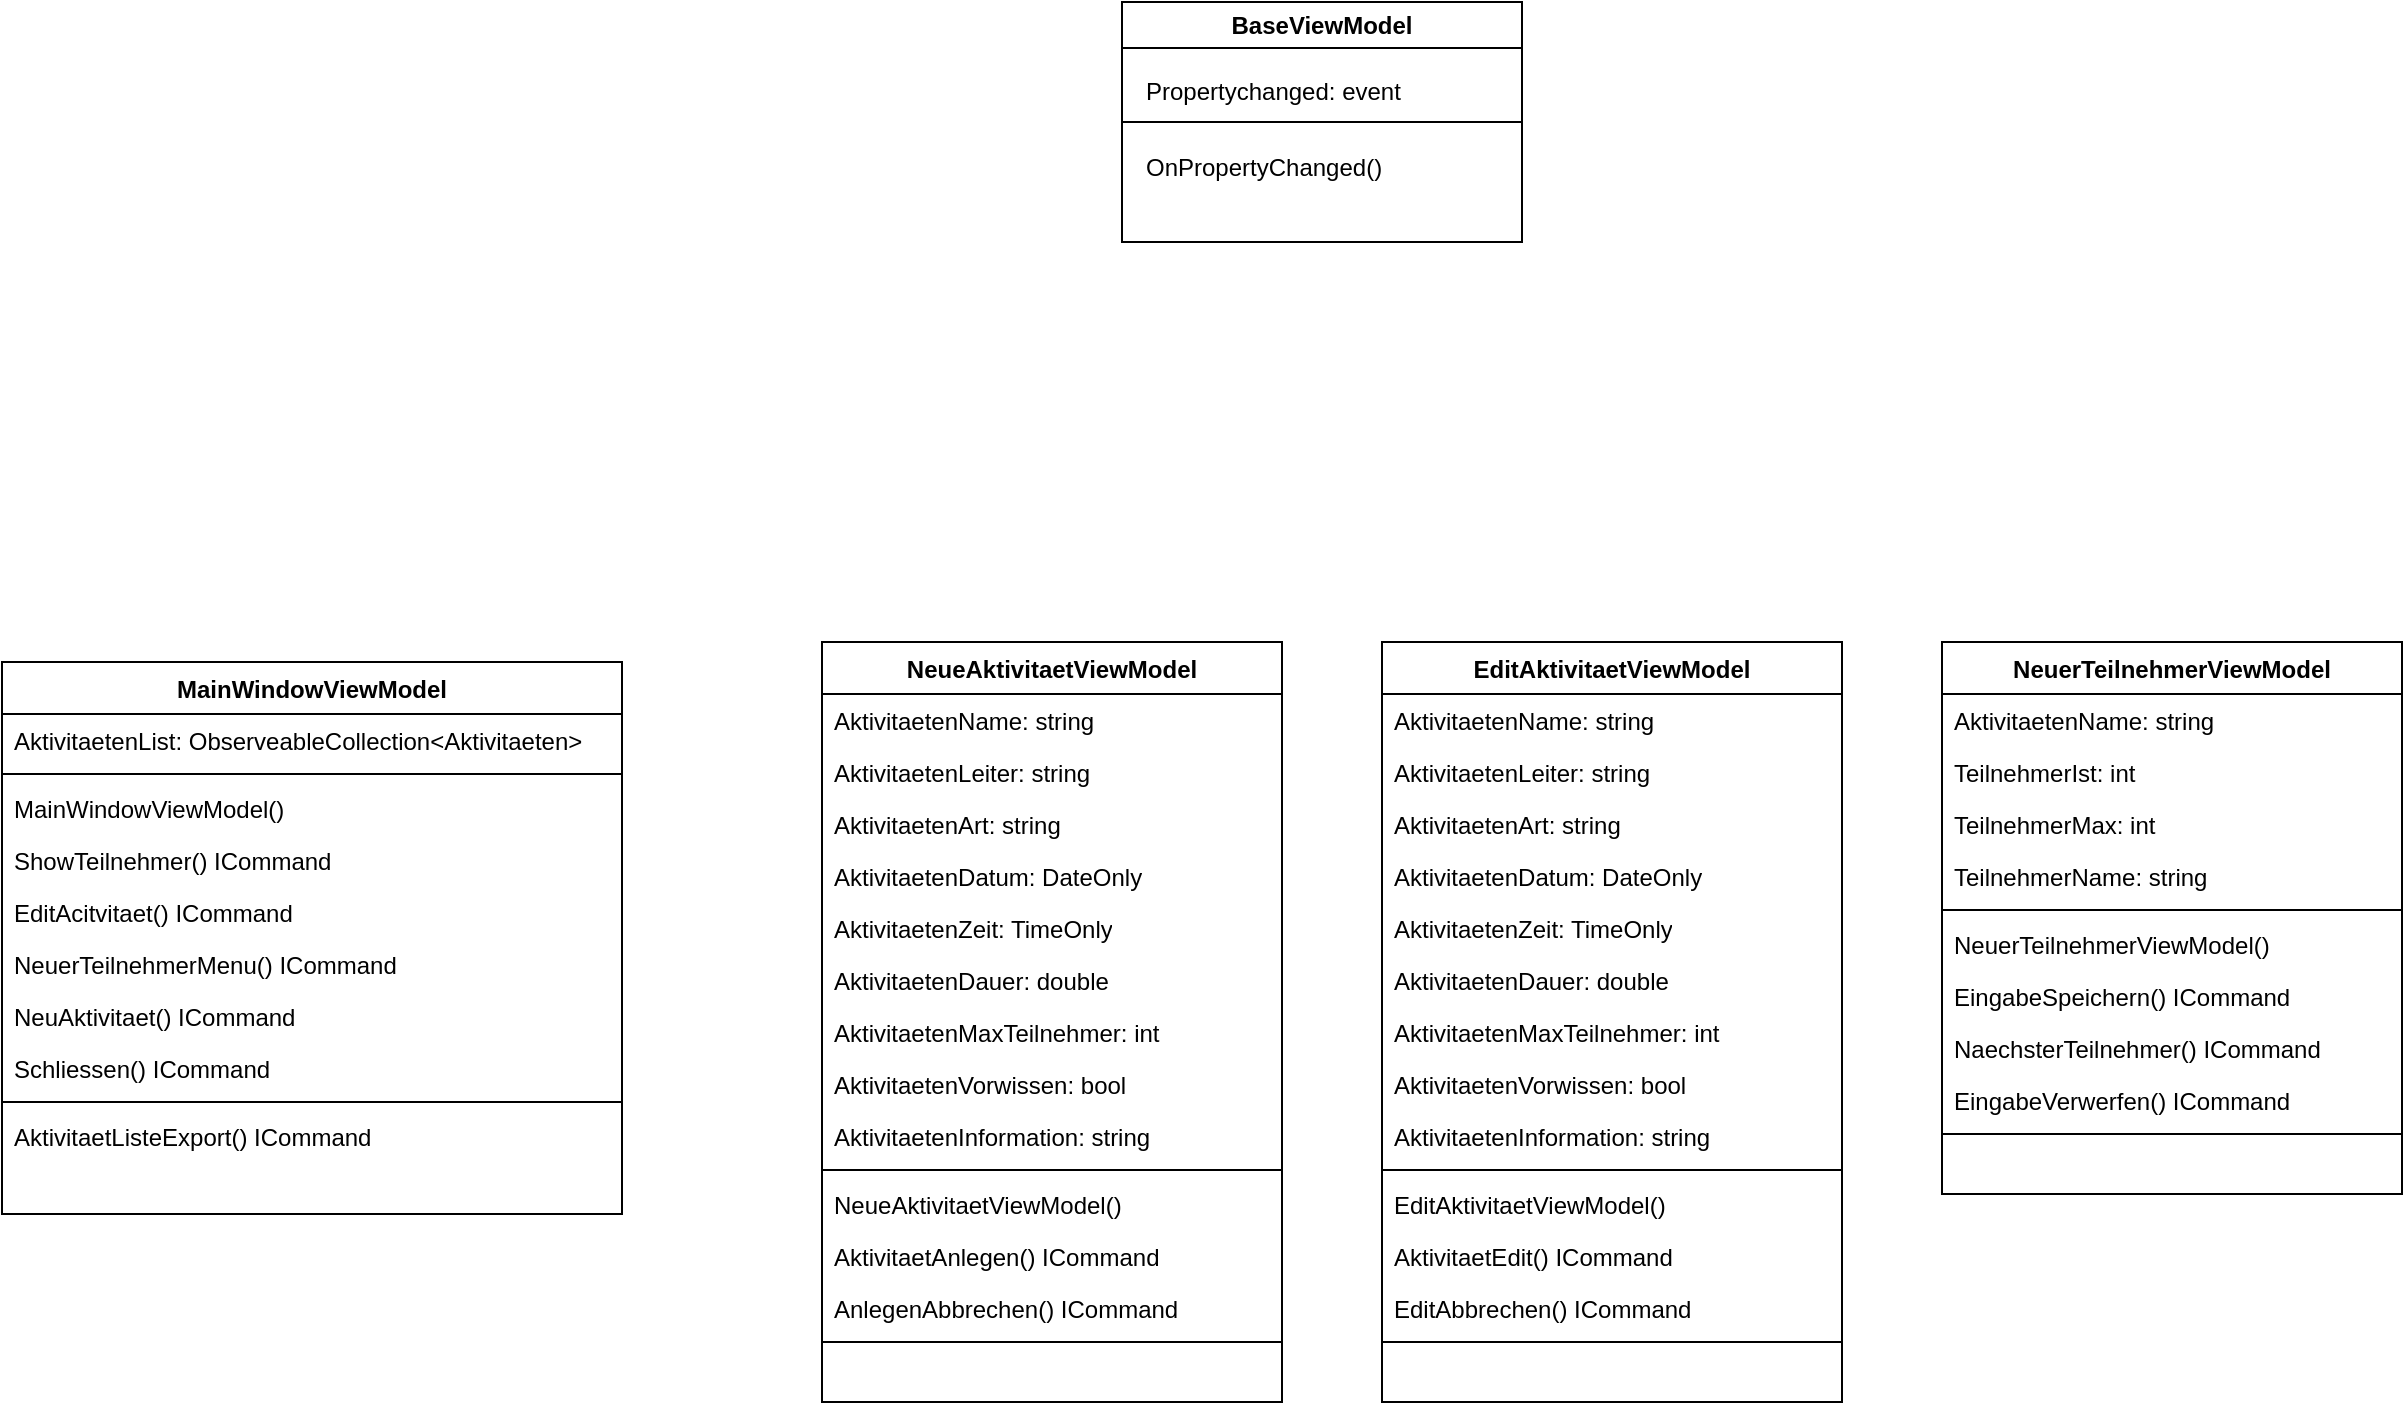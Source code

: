 <mxfile version="21.6.2" type="github">
  <diagram name="Page-1" id="RdVm4Sz-uKxTIq5BJe5c">
    <mxGraphModel dx="2074" dy="1153" grid="1" gridSize="10" guides="1" tooltips="1" connect="1" arrows="1" fold="1" page="1" pageScale="1" pageWidth="1654" pageHeight="1169" math="0" shadow="0">
      <root>
        <mxCell id="0" />
        <mxCell id="1" parent="0" />
        <mxCell id="Tb_Kh7ZDN0dCihc9eWvm-25" value="BaseViewModel" style="swimlane;whiteSpace=wrap;html=1;" parent="1" vertex="1">
          <mxGeometry x="630" y="40" width="200" height="120" as="geometry" />
        </mxCell>
        <mxCell id="Tb_Kh7ZDN0dCihc9eWvm-26" value="&lt;div align=&quot;left&quot;&gt;Propertychanged: event&lt;/div&gt;" style="text;html=1;align=left;verticalAlign=middle;resizable=0;points=[];autosize=1;strokeColor=none;fillColor=none;" parent="Tb_Kh7ZDN0dCihc9eWvm-25" vertex="1">
          <mxGeometry x="10" y="30" width="150" height="30" as="geometry" />
        </mxCell>
        <mxCell id="Tb_Kh7ZDN0dCihc9eWvm-27" value="" style="edgeStyle=none;orthogonalLoop=1;jettySize=auto;html=1;rounded=0;endArrow=none;endFill=0;" parent="Tb_Kh7ZDN0dCihc9eWvm-25" edge="1">
          <mxGeometry width="100" relative="1" as="geometry">
            <mxPoint y="60" as="sourcePoint" />
            <mxPoint x="200" y="60" as="targetPoint" />
            <Array as="points">
              <mxPoint x="100" y="60" />
            </Array>
          </mxGeometry>
        </mxCell>
        <mxCell id="Tb_Kh7ZDN0dCihc9eWvm-28" value="&lt;div align=&quot;left&quot;&gt;OnPropertyChanged()&lt;/div&gt;" style="text;html=1;align=left;verticalAlign=middle;resizable=0;points=[];autosize=1;strokeColor=none;fillColor=none;" parent="Tb_Kh7ZDN0dCihc9eWvm-25" vertex="1">
          <mxGeometry x="10" y="68" width="140" height="30" as="geometry" />
        </mxCell>
        <mxCell id="Tb_Kh7ZDN0dCihc9eWvm-29" value="NeueAktivitaetViewModel" style="swimlane;fontStyle=1;align=center;verticalAlign=top;childLayout=stackLayout;horizontal=1;startSize=26;horizontalStack=0;resizeParent=1;resizeParentMax=0;resizeLast=0;collapsible=1;marginBottom=0;whiteSpace=wrap;html=1;" parent="1" vertex="1">
          <mxGeometry x="480" y="360" width="230" height="380" as="geometry" />
        </mxCell>
        <mxCell id="Tb_Kh7ZDN0dCihc9eWvm-30" value="AktivitaetenName: string" style="text;strokeColor=none;fillColor=none;align=left;verticalAlign=top;spacingLeft=4;spacingRight=4;overflow=hidden;rotatable=0;points=[[0,0.5],[1,0.5]];portConstraint=eastwest;whiteSpace=wrap;html=1;" parent="Tb_Kh7ZDN0dCihc9eWvm-29" vertex="1">
          <mxGeometry y="26" width="230" height="26" as="geometry" />
        </mxCell>
        <mxCell id="Tb_Kh7ZDN0dCihc9eWvm-70" value="AktivitaetenLeiter: string" style="text;strokeColor=none;fillColor=none;align=left;verticalAlign=top;spacingLeft=4;spacingRight=4;overflow=hidden;rotatable=0;points=[[0,0.5],[1,0.5]];portConstraint=eastwest;whiteSpace=wrap;html=1;" parent="Tb_Kh7ZDN0dCihc9eWvm-29" vertex="1">
          <mxGeometry y="52" width="230" height="26" as="geometry" />
        </mxCell>
        <mxCell id="Tb_Kh7ZDN0dCihc9eWvm-69" value="AktivitaetenArt: string" style="text;strokeColor=none;fillColor=none;align=left;verticalAlign=top;spacingLeft=4;spacingRight=4;overflow=hidden;rotatable=0;points=[[0,0.5],[1,0.5]];portConstraint=eastwest;whiteSpace=wrap;html=1;" parent="Tb_Kh7ZDN0dCihc9eWvm-29" vertex="1">
          <mxGeometry y="78" width="230" height="26" as="geometry" />
        </mxCell>
        <mxCell id="Tb_Kh7ZDN0dCihc9eWvm-68" value="AktivitaetenDatum: DateOnly" style="text;strokeColor=none;fillColor=none;align=left;verticalAlign=top;spacingLeft=4;spacingRight=4;overflow=hidden;rotatable=0;points=[[0,0.5],[1,0.5]];portConstraint=eastwest;whiteSpace=wrap;html=1;" parent="Tb_Kh7ZDN0dCihc9eWvm-29" vertex="1">
          <mxGeometry y="104" width="230" height="26" as="geometry" />
        </mxCell>
        <mxCell id="Tb_Kh7ZDN0dCihc9eWvm-67" value="AktivitaetenZeit: TimeOnly" style="text;strokeColor=none;fillColor=none;align=left;verticalAlign=top;spacingLeft=4;spacingRight=4;overflow=hidden;rotatable=0;points=[[0,0.5],[1,0.5]];portConstraint=eastwest;whiteSpace=wrap;html=1;" parent="Tb_Kh7ZDN0dCihc9eWvm-29" vertex="1">
          <mxGeometry y="130" width="230" height="26" as="geometry" />
        </mxCell>
        <mxCell id="Tb_Kh7ZDN0dCihc9eWvm-66" value="AktivitaetenDauer: double" style="text;strokeColor=none;fillColor=none;align=left;verticalAlign=top;spacingLeft=4;spacingRight=4;overflow=hidden;rotatable=0;points=[[0,0.5],[1,0.5]];portConstraint=eastwest;whiteSpace=wrap;html=1;" parent="Tb_Kh7ZDN0dCihc9eWvm-29" vertex="1">
          <mxGeometry y="156" width="230" height="26" as="geometry" />
        </mxCell>
        <mxCell id="Tb_Kh7ZDN0dCihc9eWvm-65" value="AktivitaetenMaxTeilnehmer: int" style="text;strokeColor=none;fillColor=none;align=left;verticalAlign=top;spacingLeft=4;spacingRight=4;overflow=hidden;rotatable=0;points=[[0,0.5],[1,0.5]];portConstraint=eastwest;whiteSpace=wrap;html=1;" parent="Tb_Kh7ZDN0dCihc9eWvm-29" vertex="1">
          <mxGeometry y="182" width="230" height="26" as="geometry" />
        </mxCell>
        <mxCell id="Tb_Kh7ZDN0dCihc9eWvm-64" value="AktivitaetenVorwissen: bool" style="text;strokeColor=none;fillColor=none;align=left;verticalAlign=top;spacingLeft=4;spacingRight=4;overflow=hidden;rotatable=0;points=[[0,0.5],[1,0.5]];portConstraint=eastwest;whiteSpace=wrap;html=1;" parent="Tb_Kh7ZDN0dCihc9eWvm-29" vertex="1">
          <mxGeometry y="208" width="230" height="26" as="geometry" />
        </mxCell>
        <mxCell id="Tb_Kh7ZDN0dCihc9eWvm-71" value="AktivitaetenInformation: string" style="text;strokeColor=none;fillColor=none;align=left;verticalAlign=top;spacingLeft=4;spacingRight=4;overflow=hidden;rotatable=0;points=[[0,0.5],[1,0.5]];portConstraint=eastwest;whiteSpace=wrap;html=1;" parent="Tb_Kh7ZDN0dCihc9eWvm-29" vertex="1">
          <mxGeometry y="234" width="230" height="26" as="geometry" />
        </mxCell>
        <mxCell id="Tb_Kh7ZDN0dCihc9eWvm-31" value="" style="line;strokeWidth=1;fillColor=none;align=left;verticalAlign=middle;spacingTop=-1;spacingLeft=3;spacingRight=3;rotatable=0;labelPosition=right;points=[];portConstraint=eastwest;strokeColor=inherit;" parent="Tb_Kh7ZDN0dCihc9eWvm-29" vertex="1">
          <mxGeometry y="260" width="230" height="8" as="geometry" />
        </mxCell>
        <mxCell id="Tb_Kh7ZDN0dCihc9eWvm-32" value="NeueAktivitaetViewModel()" style="text;strokeColor=none;fillColor=none;align=left;verticalAlign=top;spacingLeft=4;spacingRight=4;overflow=hidden;rotatable=0;points=[[0,0.5],[1,0.5]];portConstraint=eastwest;whiteSpace=wrap;html=1;" parent="Tb_Kh7ZDN0dCihc9eWvm-29" vertex="1">
          <mxGeometry y="268" width="230" height="26" as="geometry" />
        </mxCell>
        <mxCell id="Tb_Kh7ZDN0dCihc9eWvm-38" value="AktivitaetAnlegen() ICommand" style="text;strokeColor=none;fillColor=none;align=left;verticalAlign=top;spacingLeft=4;spacingRight=4;overflow=hidden;rotatable=0;points=[[0,0.5],[1,0.5]];portConstraint=eastwest;whiteSpace=wrap;html=1;" parent="Tb_Kh7ZDN0dCihc9eWvm-29" vertex="1">
          <mxGeometry y="294" width="230" height="26" as="geometry" />
        </mxCell>
        <mxCell id="Tb_Kh7ZDN0dCihc9eWvm-37" value="AnlegenAbbrechen() ICommand" style="text;strokeColor=none;fillColor=none;align=left;verticalAlign=top;spacingLeft=4;spacingRight=4;overflow=hidden;rotatable=0;points=[[0,0.5],[1,0.5]];portConstraint=eastwest;whiteSpace=wrap;html=1;" parent="Tb_Kh7ZDN0dCihc9eWvm-29" vertex="1">
          <mxGeometry y="320" width="230" height="26" as="geometry" />
        </mxCell>
        <mxCell id="Tb_Kh7ZDN0dCihc9eWvm-41" value="" style="line;strokeWidth=1;fillColor=none;align=left;verticalAlign=middle;spacingTop=-1;spacingLeft=3;spacingRight=3;rotatable=0;labelPosition=right;points=[];portConstraint=eastwest;strokeColor=inherit;" parent="Tb_Kh7ZDN0dCihc9eWvm-29" vertex="1">
          <mxGeometry y="346" width="230" height="8" as="geometry" />
        </mxCell>
        <mxCell id="Tb_Kh7ZDN0dCihc9eWvm-39" style="text;strokeColor=none;fillColor=none;align=left;verticalAlign=top;spacingLeft=4;spacingRight=4;overflow=hidden;rotatable=0;points=[[0,0.5],[1,0.5]];portConstraint=eastwest;whiteSpace=wrap;html=1;" parent="Tb_Kh7ZDN0dCihc9eWvm-29" vertex="1">
          <mxGeometry y="354" width="230" height="26" as="geometry" />
        </mxCell>
        <mxCell id="Tb_Kh7ZDN0dCihc9eWvm-53" value="MainWindowViewModel" style="swimlane;fontStyle=1;align=center;verticalAlign=top;childLayout=stackLayout;horizontal=1;startSize=26;horizontalStack=0;resizeParent=1;resizeParentMax=0;resizeLast=0;collapsible=1;marginBottom=0;whiteSpace=wrap;html=1;" parent="1" vertex="1">
          <mxGeometry x="70" y="370" width="310" height="276" as="geometry" />
        </mxCell>
        <mxCell id="Tb_Kh7ZDN0dCihc9eWvm-54" value="AktivitaetenList: ObserveableCollection&amp;lt;Aktivitaeten&amp;gt;" style="text;strokeColor=none;fillColor=none;align=left;verticalAlign=top;spacingLeft=4;spacingRight=4;overflow=hidden;rotatable=0;points=[[0,0.5],[1,0.5]];portConstraint=eastwest;whiteSpace=wrap;html=1;" parent="Tb_Kh7ZDN0dCihc9eWvm-53" vertex="1">
          <mxGeometry y="26" width="310" height="26" as="geometry" />
        </mxCell>
        <mxCell id="Tb_Kh7ZDN0dCihc9eWvm-55" value="" style="line;strokeWidth=1;fillColor=none;align=left;verticalAlign=middle;spacingTop=-1;spacingLeft=3;spacingRight=3;rotatable=0;labelPosition=right;points=[];portConstraint=eastwest;strokeColor=inherit;" parent="Tb_Kh7ZDN0dCihc9eWvm-53" vertex="1">
          <mxGeometry y="52" width="310" height="8" as="geometry" />
        </mxCell>
        <mxCell id="Tb_Kh7ZDN0dCihc9eWvm-56" value="MainWindowViewModel()" style="text;strokeColor=none;fillColor=none;align=left;verticalAlign=top;spacingLeft=4;spacingRight=4;overflow=hidden;rotatable=0;points=[[0,0.5],[1,0.5]];portConstraint=eastwest;whiteSpace=wrap;html=1;" parent="Tb_Kh7ZDN0dCihc9eWvm-53" vertex="1">
          <mxGeometry y="60" width="310" height="26" as="geometry" />
        </mxCell>
        <mxCell id="Tb_Kh7ZDN0dCihc9eWvm-57" value="ShowTeilnehmer() ICommand" style="text;strokeColor=none;fillColor=none;align=left;verticalAlign=top;spacingLeft=4;spacingRight=4;overflow=hidden;rotatable=0;points=[[0,0.5],[1,0.5]];portConstraint=eastwest;whiteSpace=wrap;html=1;" parent="Tb_Kh7ZDN0dCihc9eWvm-53" vertex="1">
          <mxGeometry y="86" width="310" height="26" as="geometry" />
        </mxCell>
        <mxCell id="Tb_Kh7ZDN0dCihc9eWvm-58" value="EditAcitvitaet() ICommand" style="text;strokeColor=none;fillColor=none;align=left;verticalAlign=top;spacingLeft=4;spacingRight=4;overflow=hidden;rotatable=0;points=[[0,0.5],[1,0.5]];portConstraint=eastwest;whiteSpace=wrap;html=1;" parent="Tb_Kh7ZDN0dCihc9eWvm-53" vertex="1">
          <mxGeometry y="112" width="310" height="26" as="geometry" />
        </mxCell>
        <mxCell id="Tb_Kh7ZDN0dCihc9eWvm-59" value="NeuerTeilnehmerMenu() ICommand" style="text;strokeColor=none;fillColor=none;align=left;verticalAlign=top;spacingLeft=4;spacingRight=4;overflow=hidden;rotatable=0;points=[[0,0.5],[1,0.5]];portConstraint=eastwest;whiteSpace=wrap;html=1;" parent="Tb_Kh7ZDN0dCihc9eWvm-53" vertex="1">
          <mxGeometry y="138" width="310" height="26" as="geometry" />
        </mxCell>
        <mxCell id="Tb_Kh7ZDN0dCihc9eWvm-60" value="NeuAktivitaet() ICommand" style="text;strokeColor=none;fillColor=none;align=left;verticalAlign=top;spacingLeft=4;spacingRight=4;overflow=hidden;rotatable=0;points=[[0,0.5],[1,0.5]];portConstraint=eastwest;whiteSpace=wrap;html=1;" parent="Tb_Kh7ZDN0dCihc9eWvm-53" vertex="1">
          <mxGeometry y="164" width="310" height="26" as="geometry" />
        </mxCell>
        <mxCell id="oz02Voas3NL-4zCet6B7-17" value="Schliessen() ICommand" style="text;strokeColor=none;fillColor=none;align=left;verticalAlign=top;spacingLeft=4;spacingRight=4;overflow=hidden;rotatable=0;points=[[0,0.5],[1,0.5]];portConstraint=eastwest;whiteSpace=wrap;html=1;" vertex="1" parent="Tb_Kh7ZDN0dCihc9eWvm-53">
          <mxGeometry y="190" width="310" height="26" as="geometry" />
        </mxCell>
        <mxCell id="Tb_Kh7ZDN0dCihc9eWvm-61" value="" style="line;strokeWidth=1;fillColor=none;align=left;verticalAlign=middle;spacingTop=-1;spacingLeft=3;spacingRight=3;rotatable=0;labelPosition=right;points=[];portConstraint=eastwest;strokeColor=inherit;" parent="Tb_Kh7ZDN0dCihc9eWvm-53" vertex="1">
          <mxGeometry y="216" width="310" height="8" as="geometry" />
        </mxCell>
        <mxCell id="Tb_Kh7ZDN0dCihc9eWvm-62" value="AktivitaetListeExport() ICommand" style="text;strokeColor=none;fillColor=none;align=left;verticalAlign=top;spacingLeft=4;spacingRight=4;overflow=hidden;rotatable=0;points=[[0,0.5],[1,0.5]];portConstraint=eastwest;whiteSpace=wrap;html=1;" parent="Tb_Kh7ZDN0dCihc9eWvm-53" vertex="1">
          <mxGeometry y="224" width="310" height="26" as="geometry" />
        </mxCell>
        <mxCell id="Tb_Kh7ZDN0dCihc9eWvm-63" style="text;strokeColor=none;fillColor=none;align=left;verticalAlign=top;spacingLeft=4;spacingRight=4;overflow=hidden;rotatable=0;points=[[0,0.5],[1,0.5]];portConstraint=eastwest;whiteSpace=wrap;html=1;" parent="Tb_Kh7ZDN0dCihc9eWvm-53" vertex="1">
          <mxGeometry y="250" width="310" height="26" as="geometry" />
        </mxCell>
        <mxCell id="oz02Voas3NL-4zCet6B7-1" value="EditAktivitaetViewModel" style="swimlane;fontStyle=1;align=center;verticalAlign=top;childLayout=stackLayout;horizontal=1;startSize=26;horizontalStack=0;resizeParent=1;resizeParentMax=0;resizeLast=0;collapsible=1;marginBottom=0;whiteSpace=wrap;html=1;" vertex="1" parent="1">
          <mxGeometry x="760" y="360" width="230" height="380" as="geometry" />
        </mxCell>
        <mxCell id="oz02Voas3NL-4zCet6B7-2" value="AktivitaetenName: string" style="text;strokeColor=none;fillColor=none;align=left;verticalAlign=top;spacingLeft=4;spacingRight=4;overflow=hidden;rotatable=0;points=[[0,0.5],[1,0.5]];portConstraint=eastwest;whiteSpace=wrap;html=1;" vertex="1" parent="oz02Voas3NL-4zCet6B7-1">
          <mxGeometry y="26" width="230" height="26" as="geometry" />
        </mxCell>
        <mxCell id="oz02Voas3NL-4zCet6B7-3" value="AktivitaetenLeiter: string" style="text;strokeColor=none;fillColor=none;align=left;verticalAlign=top;spacingLeft=4;spacingRight=4;overflow=hidden;rotatable=0;points=[[0,0.5],[1,0.5]];portConstraint=eastwest;whiteSpace=wrap;html=1;" vertex="1" parent="oz02Voas3NL-4zCet6B7-1">
          <mxGeometry y="52" width="230" height="26" as="geometry" />
        </mxCell>
        <mxCell id="oz02Voas3NL-4zCet6B7-4" value="AktivitaetenArt: string" style="text;strokeColor=none;fillColor=none;align=left;verticalAlign=top;spacingLeft=4;spacingRight=4;overflow=hidden;rotatable=0;points=[[0,0.5],[1,0.5]];portConstraint=eastwest;whiteSpace=wrap;html=1;" vertex="1" parent="oz02Voas3NL-4zCet6B7-1">
          <mxGeometry y="78" width="230" height="26" as="geometry" />
        </mxCell>
        <mxCell id="oz02Voas3NL-4zCet6B7-5" value="AktivitaetenDatum: DateOnly" style="text;strokeColor=none;fillColor=none;align=left;verticalAlign=top;spacingLeft=4;spacingRight=4;overflow=hidden;rotatable=0;points=[[0,0.5],[1,0.5]];portConstraint=eastwest;whiteSpace=wrap;html=1;" vertex="1" parent="oz02Voas3NL-4zCet6B7-1">
          <mxGeometry y="104" width="230" height="26" as="geometry" />
        </mxCell>
        <mxCell id="oz02Voas3NL-4zCet6B7-6" value="AktivitaetenZeit: TimeOnly" style="text;strokeColor=none;fillColor=none;align=left;verticalAlign=top;spacingLeft=4;spacingRight=4;overflow=hidden;rotatable=0;points=[[0,0.5],[1,0.5]];portConstraint=eastwest;whiteSpace=wrap;html=1;" vertex="1" parent="oz02Voas3NL-4zCet6B7-1">
          <mxGeometry y="130" width="230" height="26" as="geometry" />
        </mxCell>
        <mxCell id="oz02Voas3NL-4zCet6B7-7" value="AktivitaetenDauer: double" style="text;strokeColor=none;fillColor=none;align=left;verticalAlign=top;spacingLeft=4;spacingRight=4;overflow=hidden;rotatable=0;points=[[0,0.5],[1,0.5]];portConstraint=eastwest;whiteSpace=wrap;html=1;" vertex="1" parent="oz02Voas3NL-4zCet6B7-1">
          <mxGeometry y="156" width="230" height="26" as="geometry" />
        </mxCell>
        <mxCell id="oz02Voas3NL-4zCet6B7-8" value="AktivitaetenMaxTeilnehmer: int" style="text;strokeColor=none;fillColor=none;align=left;verticalAlign=top;spacingLeft=4;spacingRight=4;overflow=hidden;rotatable=0;points=[[0,0.5],[1,0.5]];portConstraint=eastwest;whiteSpace=wrap;html=1;" vertex="1" parent="oz02Voas3NL-4zCet6B7-1">
          <mxGeometry y="182" width="230" height="26" as="geometry" />
        </mxCell>
        <mxCell id="oz02Voas3NL-4zCet6B7-9" value="AktivitaetenVorwissen: bool" style="text;strokeColor=none;fillColor=none;align=left;verticalAlign=top;spacingLeft=4;spacingRight=4;overflow=hidden;rotatable=0;points=[[0,0.5],[1,0.5]];portConstraint=eastwest;whiteSpace=wrap;html=1;" vertex="1" parent="oz02Voas3NL-4zCet6B7-1">
          <mxGeometry y="208" width="230" height="26" as="geometry" />
        </mxCell>
        <mxCell id="oz02Voas3NL-4zCet6B7-10" value="AktivitaetenInformation: string" style="text;strokeColor=none;fillColor=none;align=left;verticalAlign=top;spacingLeft=4;spacingRight=4;overflow=hidden;rotatable=0;points=[[0,0.5],[1,0.5]];portConstraint=eastwest;whiteSpace=wrap;html=1;" vertex="1" parent="oz02Voas3NL-4zCet6B7-1">
          <mxGeometry y="234" width="230" height="26" as="geometry" />
        </mxCell>
        <mxCell id="oz02Voas3NL-4zCet6B7-11" value="" style="line;strokeWidth=1;fillColor=none;align=left;verticalAlign=middle;spacingTop=-1;spacingLeft=3;spacingRight=3;rotatable=0;labelPosition=right;points=[];portConstraint=eastwest;strokeColor=inherit;" vertex="1" parent="oz02Voas3NL-4zCet6B7-1">
          <mxGeometry y="260" width="230" height="8" as="geometry" />
        </mxCell>
        <mxCell id="oz02Voas3NL-4zCet6B7-12" value="EditAktivitaetViewModel()" style="text;strokeColor=none;fillColor=none;align=left;verticalAlign=top;spacingLeft=4;spacingRight=4;overflow=hidden;rotatable=0;points=[[0,0.5],[1,0.5]];portConstraint=eastwest;whiteSpace=wrap;html=1;" vertex="1" parent="oz02Voas3NL-4zCet6B7-1">
          <mxGeometry y="268" width="230" height="26" as="geometry" />
        </mxCell>
        <mxCell id="oz02Voas3NL-4zCet6B7-13" value="AktivitaetEdit() ICommand" style="text;strokeColor=none;fillColor=none;align=left;verticalAlign=top;spacingLeft=4;spacingRight=4;overflow=hidden;rotatable=0;points=[[0,0.5],[1,0.5]];portConstraint=eastwest;whiteSpace=wrap;html=1;" vertex="1" parent="oz02Voas3NL-4zCet6B7-1">
          <mxGeometry y="294" width="230" height="26" as="geometry" />
        </mxCell>
        <mxCell id="oz02Voas3NL-4zCet6B7-14" value="EditAbbrechen() ICommand" style="text;strokeColor=none;fillColor=none;align=left;verticalAlign=top;spacingLeft=4;spacingRight=4;overflow=hidden;rotatable=0;points=[[0,0.5],[1,0.5]];portConstraint=eastwest;whiteSpace=wrap;html=1;" vertex="1" parent="oz02Voas3NL-4zCet6B7-1">
          <mxGeometry y="320" width="230" height="26" as="geometry" />
        </mxCell>
        <mxCell id="oz02Voas3NL-4zCet6B7-15" value="" style="line;strokeWidth=1;fillColor=none;align=left;verticalAlign=middle;spacingTop=-1;spacingLeft=3;spacingRight=3;rotatable=0;labelPosition=right;points=[];portConstraint=eastwest;strokeColor=inherit;" vertex="1" parent="oz02Voas3NL-4zCet6B7-1">
          <mxGeometry y="346" width="230" height="8" as="geometry" />
        </mxCell>
        <mxCell id="oz02Voas3NL-4zCet6B7-16" style="text;strokeColor=none;fillColor=none;align=left;verticalAlign=top;spacingLeft=4;spacingRight=4;overflow=hidden;rotatable=0;points=[[0,0.5],[1,0.5]];portConstraint=eastwest;whiteSpace=wrap;html=1;" vertex="1" parent="oz02Voas3NL-4zCet6B7-1">
          <mxGeometry y="354" width="230" height="26" as="geometry" />
        </mxCell>
        <mxCell id="oz02Voas3NL-4zCet6B7-18" value="NeuerTeilnehmerViewModel" style="swimlane;fontStyle=1;align=center;verticalAlign=top;childLayout=stackLayout;horizontal=1;startSize=26;horizontalStack=0;resizeParent=1;resizeParentMax=0;resizeLast=0;collapsible=1;marginBottom=0;whiteSpace=wrap;html=1;" vertex="1" parent="1">
          <mxGeometry x="1040" y="360" width="230" height="276" as="geometry" />
        </mxCell>
        <mxCell id="oz02Voas3NL-4zCet6B7-19" value="AktivitaetenName: string" style="text;strokeColor=none;fillColor=none;align=left;verticalAlign=top;spacingLeft=4;spacingRight=4;overflow=hidden;rotatable=0;points=[[0,0.5],[1,0.5]];portConstraint=eastwest;whiteSpace=wrap;html=1;" vertex="1" parent="oz02Voas3NL-4zCet6B7-18">
          <mxGeometry y="26" width="230" height="26" as="geometry" />
        </mxCell>
        <mxCell id="oz02Voas3NL-4zCet6B7-25" value="TeilnehmerIst: int" style="text;strokeColor=none;fillColor=none;align=left;verticalAlign=top;spacingLeft=4;spacingRight=4;overflow=hidden;rotatable=0;points=[[0,0.5],[1,0.5]];portConstraint=eastwest;whiteSpace=wrap;html=1;" vertex="1" parent="oz02Voas3NL-4zCet6B7-18">
          <mxGeometry y="52" width="230" height="26" as="geometry" />
        </mxCell>
        <mxCell id="oz02Voas3NL-4zCet6B7-26" value="TeilnehmerMax: int" style="text;strokeColor=none;fillColor=none;align=left;verticalAlign=top;spacingLeft=4;spacingRight=4;overflow=hidden;rotatable=0;points=[[0,0.5],[1,0.5]];portConstraint=eastwest;whiteSpace=wrap;html=1;" vertex="1" parent="oz02Voas3NL-4zCet6B7-18">
          <mxGeometry y="78" width="230" height="26" as="geometry" />
        </mxCell>
        <mxCell id="oz02Voas3NL-4zCet6B7-27" value="TeilnehmerName: string" style="text;strokeColor=none;fillColor=none;align=left;verticalAlign=top;spacingLeft=4;spacingRight=4;overflow=hidden;rotatable=0;points=[[0,0.5],[1,0.5]];portConstraint=eastwest;whiteSpace=wrap;html=1;" vertex="1" parent="oz02Voas3NL-4zCet6B7-18">
          <mxGeometry y="104" width="230" height="26" as="geometry" />
        </mxCell>
        <mxCell id="oz02Voas3NL-4zCet6B7-28" value="" style="line;strokeWidth=1;fillColor=none;align=left;verticalAlign=middle;spacingTop=-1;spacingLeft=3;spacingRight=3;rotatable=0;labelPosition=right;points=[];portConstraint=eastwest;strokeColor=inherit;" vertex="1" parent="oz02Voas3NL-4zCet6B7-18">
          <mxGeometry y="130" width="230" height="8" as="geometry" />
        </mxCell>
        <mxCell id="oz02Voas3NL-4zCet6B7-29" value="NeuerTeilnehmerViewModel()" style="text;strokeColor=none;fillColor=none;align=left;verticalAlign=top;spacingLeft=4;spacingRight=4;overflow=hidden;rotatable=0;points=[[0,0.5],[1,0.5]];portConstraint=eastwest;whiteSpace=wrap;html=1;" vertex="1" parent="oz02Voas3NL-4zCet6B7-18">
          <mxGeometry y="138" width="230" height="26" as="geometry" />
        </mxCell>
        <mxCell id="oz02Voas3NL-4zCet6B7-34" value="EingabeSpeichern() ICommand" style="text;strokeColor=none;fillColor=none;align=left;verticalAlign=top;spacingLeft=4;spacingRight=4;overflow=hidden;rotatable=0;points=[[0,0.5],[1,0.5]];portConstraint=eastwest;whiteSpace=wrap;html=1;" vertex="1" parent="oz02Voas3NL-4zCet6B7-18">
          <mxGeometry y="164" width="230" height="26" as="geometry" />
        </mxCell>
        <mxCell id="oz02Voas3NL-4zCet6B7-30" value="NaechsterTeilnehmer() ICommand" style="text;strokeColor=none;fillColor=none;align=left;verticalAlign=top;spacingLeft=4;spacingRight=4;overflow=hidden;rotatable=0;points=[[0,0.5],[1,0.5]];portConstraint=eastwest;whiteSpace=wrap;html=1;" vertex="1" parent="oz02Voas3NL-4zCet6B7-18">
          <mxGeometry y="190" width="230" height="26" as="geometry" />
        </mxCell>
        <mxCell id="oz02Voas3NL-4zCet6B7-31" value="EingabeVerwerfen() ICommand" style="text;strokeColor=none;fillColor=none;align=left;verticalAlign=top;spacingLeft=4;spacingRight=4;overflow=hidden;rotatable=0;points=[[0,0.5],[1,0.5]];portConstraint=eastwest;whiteSpace=wrap;html=1;" vertex="1" parent="oz02Voas3NL-4zCet6B7-18">
          <mxGeometry y="216" width="230" height="26" as="geometry" />
        </mxCell>
        <mxCell id="oz02Voas3NL-4zCet6B7-32" value="" style="line;strokeWidth=1;fillColor=none;align=left;verticalAlign=middle;spacingTop=-1;spacingLeft=3;spacingRight=3;rotatable=0;labelPosition=right;points=[];portConstraint=eastwest;strokeColor=inherit;" vertex="1" parent="oz02Voas3NL-4zCet6B7-18">
          <mxGeometry y="242" width="230" height="8" as="geometry" />
        </mxCell>
        <mxCell id="oz02Voas3NL-4zCet6B7-33" style="text;strokeColor=none;fillColor=none;align=left;verticalAlign=top;spacingLeft=4;spacingRight=4;overflow=hidden;rotatable=0;points=[[0,0.5],[1,0.5]];portConstraint=eastwest;whiteSpace=wrap;html=1;" vertex="1" parent="oz02Voas3NL-4zCet6B7-18">
          <mxGeometry y="250" width="230" height="26" as="geometry" />
        </mxCell>
      </root>
    </mxGraphModel>
  </diagram>
</mxfile>
